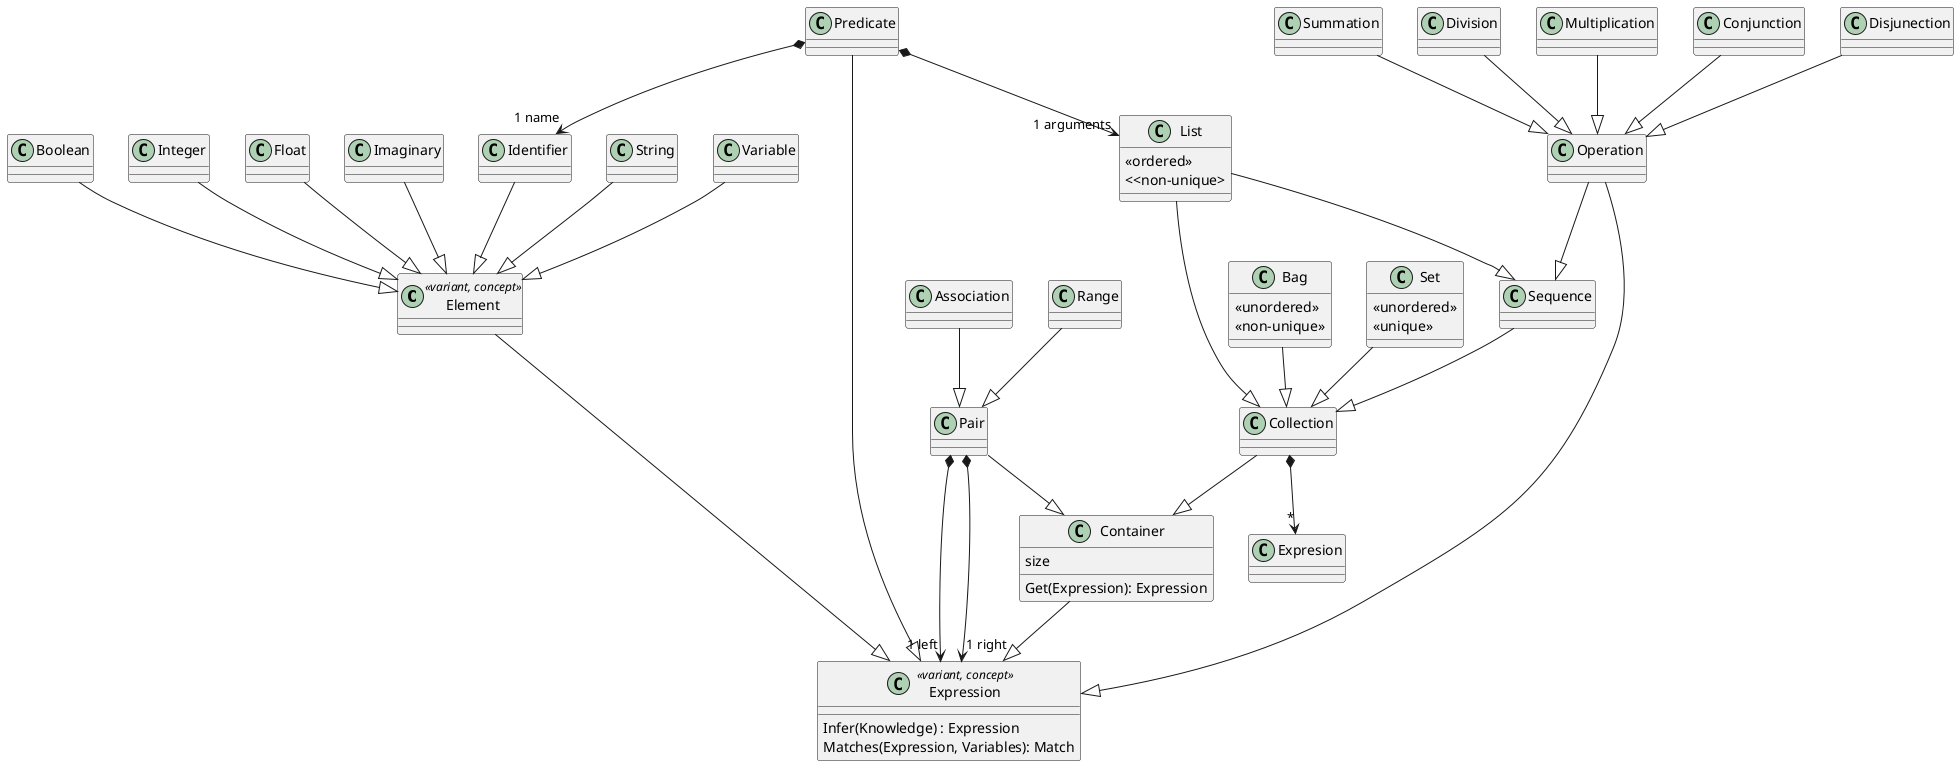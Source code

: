 @startuml

class Element <<variant, concept>> {

}

Boolean --|> Element
Integer --|> Element 
Float --|> Element
Imaginary --|> Element
Identifier --|> Element
String --|> Element
Variable --|> Element 

class Expression <<variant, concept>> {
    Infer(Knowledge) : Expression
    Matches(Expression, Variables): Match
    
}

Element --|> Expression
Predicate --|> Expression 
Container  --|> Expression 
Operation --|> Expression 

class Container {
    size
    Get(Expression): Expression
}

Pair --|> Container
Collection --|> Container 

class List {
    <<ordered>>
    <<non-unique>
}
class Bag {
    <<unordered>>
    <<non-unique>>
} 
class Set {
    <<unordered>>
    <<unique>>
}
Set --|> Collection
List --|> Sequence
List --|> Collection
Sequence --|> Collection
Bag --|> Collection

Association --|> Pair
Range --|> Pair

Operation --|> Sequence 

Summation --|> Operation 
Division --|> Operation 
Multiplication --|> Operation 
Conjunction --|> Operation 
Disjunection --|> Operation 

Collection *--> "*" Expresion

Predicate *--> "1 name" Identifier
Predicate *--> "1 arguments" List

Pair *--> "1 left" Expression
Pair *--> "1 right" Expression 


@enduml